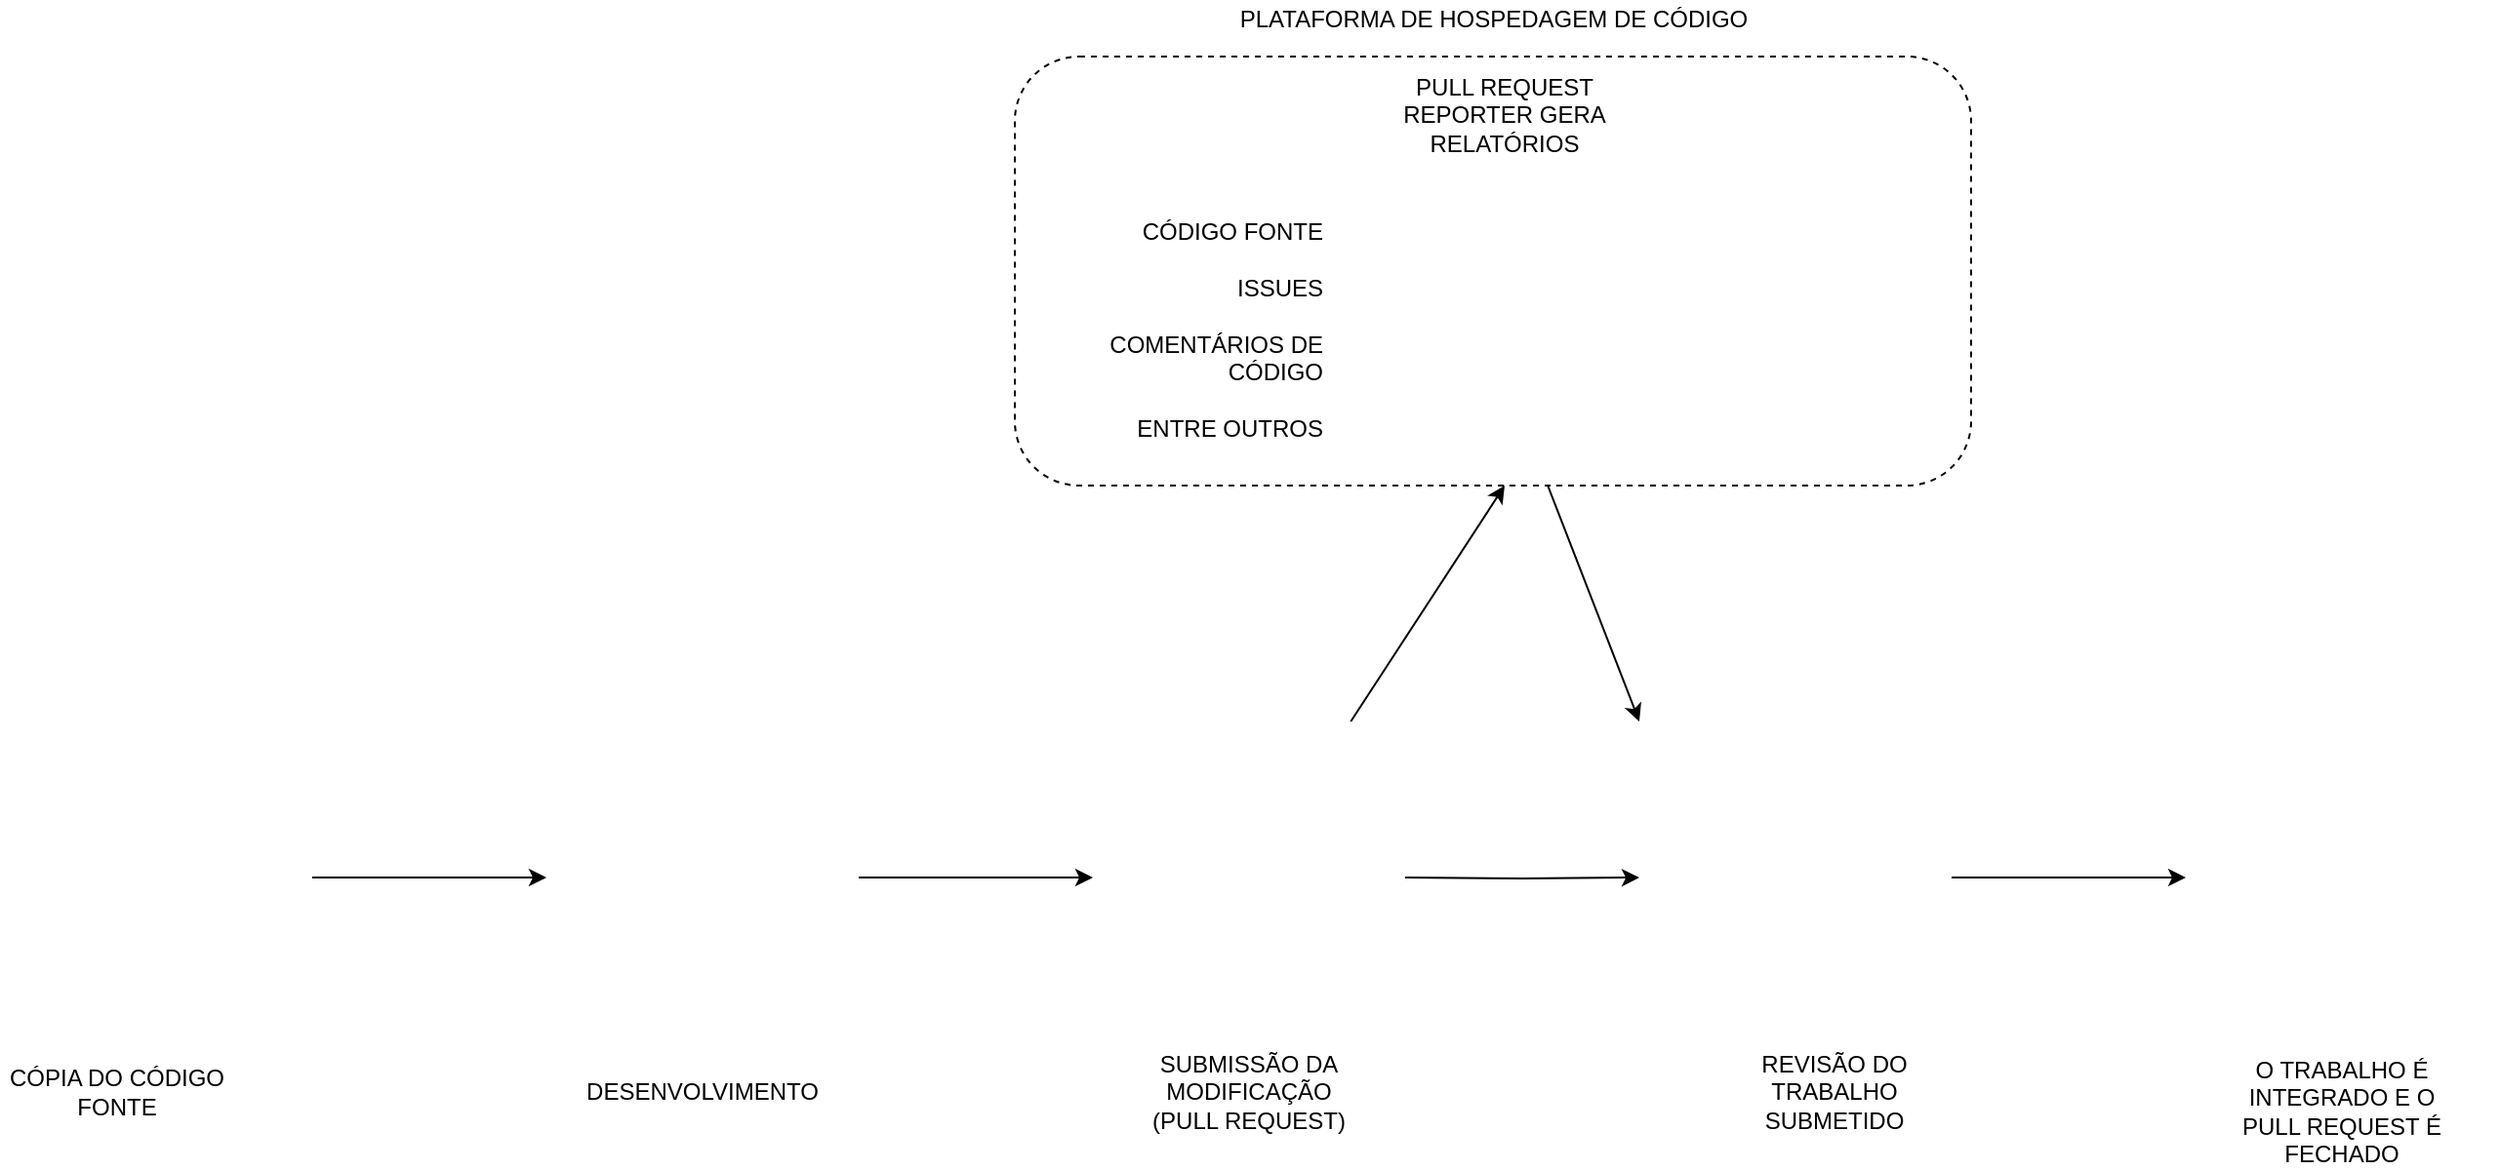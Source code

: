 <mxfile version="13.6.2" type="github">
  <diagram id="vQYcQPYjoPD-iY-7eiAd" name="Page-1">
    <mxGraphModel dx="2046" dy="1252" grid="1" gridSize="10" guides="1" tooltips="1" connect="1" arrows="1" fold="1" page="0" pageScale="1" pageWidth="1200" pageHeight="1920" math="0" shadow="0">
      <root>
        <mxCell id="0" />
        <mxCell id="1" parent="0" />
        <mxCell id="np7Iu7hjQM04xmOeGeqs-7" value="" style="edgeStyle=orthogonalEdgeStyle;rounded=0;orthogonalLoop=1;jettySize=auto;html=1;" parent="1" source="np7Iu7hjQM04xmOeGeqs-1" target="np7Iu7hjQM04xmOeGeqs-2" edge="1">
          <mxGeometry relative="1" as="geometry" />
        </mxCell>
        <mxCell id="np7Iu7hjQM04xmOeGeqs-1" value="" style="shape=image;html=1;verticalAlign=top;verticalLabelPosition=bottom;labelBackgroundColor=#ffffff;imageAspect=0;aspect=fixed;image=https://cdn4.iconfinder.com/data/icons/feather/24/git-branch-128.png" parent="1" vertex="1">
          <mxGeometry x="-280" y="360" width="160" height="160" as="geometry" />
        </mxCell>
        <mxCell id="np7Iu7hjQM04xmOeGeqs-8" value="" style="edgeStyle=orthogonalEdgeStyle;rounded=0;orthogonalLoop=1;jettySize=auto;html=1;" parent="1" source="np7Iu7hjQM04xmOeGeqs-2" edge="1">
          <mxGeometry relative="1" as="geometry">
            <mxPoint x="280" y="440" as="targetPoint" />
          </mxGeometry>
        </mxCell>
        <mxCell id="np7Iu7hjQM04xmOeGeqs-2" value="" style="shape=image;html=1;verticalAlign=top;verticalLabelPosition=bottom;labelBackgroundColor=#ffffff;imageAspect=0;aspect=fixed;image=https://cdn0.iconfinder.com/data/icons/software-engineering-and-video-gaming/512/77_hacker_user_gammer_programmer-128.png" parent="1" vertex="1">
          <mxGeometry y="360" width="160" height="160" as="geometry" />
        </mxCell>
        <mxCell id="np7Iu7hjQM04xmOeGeqs-9" value="" style="edgeStyle=orthogonalEdgeStyle;rounded=0;orthogonalLoop=1;jettySize=auto;html=1;" parent="1" target="np7Iu7hjQM04xmOeGeqs-5" edge="1">
          <mxGeometry relative="1" as="geometry">
            <mxPoint x="440" y="440" as="sourcePoint" />
          </mxGeometry>
        </mxCell>
        <mxCell id="np7Iu7hjQM04xmOeGeqs-10" value="" style="edgeStyle=orthogonalEdgeStyle;rounded=0;orthogonalLoop=1;jettySize=auto;html=1;" parent="1" source="np7Iu7hjQM04xmOeGeqs-5" target="np7Iu7hjQM04xmOeGeqs-6" edge="1">
          <mxGeometry relative="1" as="geometry" />
        </mxCell>
        <mxCell id="np7Iu7hjQM04xmOeGeqs-5" value="" style="shape=image;html=1;verticalAlign=top;verticalLabelPosition=bottom;labelBackgroundColor=#ffffff;imageAspect=0;aspect=fixed;image=https://cdn3.iconfinder.com/data/icons/customer-support-24/64/customer-feedback-review-satisfaction-contentment-128.png" parent="1" vertex="1">
          <mxGeometry x="560" y="360" width="160" height="160" as="geometry" />
        </mxCell>
        <mxCell id="np7Iu7hjQM04xmOeGeqs-6" value="" style="shape=image;html=1;verticalAlign=top;verticalLabelPosition=bottom;labelBackgroundColor=#ffffff;imageAspect=0;aspect=fixed;image=https://cdn1.iconfinder.com/data/icons/airline-flight-booking-mobile-app/15/true-check-accept-approve-128.png" parent="1" vertex="1">
          <mxGeometry x="840" y="360" width="160" height="160" as="geometry" />
        </mxCell>
        <mxCell id="w04RdTKsAli3Ws2ZV8WF-12" style="rounded=0;orthogonalLoop=1;jettySize=auto;html=1;entryX=0.5;entryY=1;entryDx=0;entryDy=0;" edge="1" parent="1" source="np7Iu7hjQM04xmOeGeqs-12" target="w04RdTKsAli3Ws2ZV8WF-3">
          <mxGeometry relative="1" as="geometry" />
        </mxCell>
        <mxCell id="np7Iu7hjQM04xmOeGeqs-12" value="" style="shape=image;html=1;verticalAlign=top;verticalLabelPosition=bottom;labelBackgroundColor=#ffffff;imageAspect=0;aspect=fixed;image=https://cdn0.iconfinder.com/data/icons/octicons/1024/git-pull-request-128.png" parent="1" vertex="1">
          <mxGeometry x="280" y="360" width="160" height="160" as="geometry" />
        </mxCell>
        <mxCell id="np7Iu7hjQM04xmOeGeqs-13" value="CÓPIA DO CÓDIGO FONTE" style="text;html=1;strokeColor=none;fillColor=none;align=center;verticalAlign=middle;whiteSpace=wrap;rounded=0;" parent="1" vertex="1">
          <mxGeometry x="-280" y="540" width="120" height="20" as="geometry" />
        </mxCell>
        <mxCell id="np7Iu7hjQM04xmOeGeqs-14" value="DESENVOLVIMENTO" style="text;html=1;strokeColor=none;fillColor=none;align=center;verticalAlign=middle;whiteSpace=wrap;rounded=0;" parent="1" vertex="1">
          <mxGeometry x="20" y="540" width="120" height="20" as="geometry" />
        </mxCell>
        <mxCell id="np7Iu7hjQM04xmOeGeqs-15" value="SUBMISSÃO DA MODIFICAÇÃO (PULL REQUEST)" style="text;html=1;strokeColor=none;fillColor=none;align=center;verticalAlign=middle;whiteSpace=wrap;rounded=0;" parent="1" vertex="1">
          <mxGeometry x="300" y="540" width="120" height="20" as="geometry" />
        </mxCell>
        <mxCell id="np7Iu7hjQM04xmOeGeqs-16" value="REVISÃO DO TRABALHO SUBMETIDO" style="text;html=1;strokeColor=none;fillColor=none;align=center;verticalAlign=middle;whiteSpace=wrap;rounded=0;" parent="1" vertex="1">
          <mxGeometry x="600" y="540" width="120" height="20" as="geometry" />
        </mxCell>
        <mxCell id="np7Iu7hjQM04xmOeGeqs-17" value="O TRABALHO É INTEGRADO E O PULL REQUEST É FECHADO" style="text;html=1;strokeColor=none;fillColor=none;align=center;verticalAlign=middle;whiteSpace=wrap;rounded=0;" parent="1" vertex="1">
          <mxGeometry x="860" y="540" width="120" height="40" as="geometry" />
        </mxCell>
        <mxCell id="w04RdTKsAli3Ws2ZV8WF-16" style="rounded=0;orthogonalLoop=1;jettySize=auto;html=1;exitX=0.638;exitY=1;exitDx=0;exitDy=0;entryX=0;entryY=0;entryDx=0;entryDy=0;exitPerimeter=0;" edge="1" parent="1" source="w04RdTKsAli3Ws2ZV8WF-3" target="np7Iu7hjQM04xmOeGeqs-5">
          <mxGeometry relative="1" as="geometry" />
        </mxCell>
        <mxCell id="w04RdTKsAli3Ws2ZV8WF-21" value="" style="group" vertex="1" connectable="0" parent="1">
          <mxGeometry x="240" y="39" width="490" height="200" as="geometry" />
        </mxCell>
        <mxCell id="w04RdTKsAli3Ws2ZV8WF-17" value="" style="group;dashed=1;" vertex="1" connectable="0" parent="w04RdTKsAli3Ws2ZV8WF-21">
          <mxGeometry width="490" height="200" as="geometry" />
        </mxCell>
        <mxCell id="w04RdTKsAli3Ws2ZV8WF-20" value="" style="rounded=1;whiteSpace=wrap;html=1;dashed=1;strokeColor=#000000;" vertex="1" parent="w04RdTKsAli3Ws2ZV8WF-17">
          <mxGeometry y="-20" width="490" height="220" as="geometry" />
        </mxCell>
        <mxCell id="w04RdTKsAli3Ws2ZV8WF-9" value="" style="group;" vertex="1" connectable="0" parent="w04RdTKsAli3Ws2ZV8WF-17">
          <mxGeometry x="171" width="320" height="200" as="geometry" />
        </mxCell>
        <mxCell id="w04RdTKsAli3Ws2ZV8WF-18" value="" style="group;" vertex="1" connectable="0" parent="w04RdTKsAli3Ws2ZV8WF-9">
          <mxGeometry width="160" height="200" as="geometry" />
        </mxCell>
        <mxCell id="w04RdTKsAli3Ws2ZV8WF-3" value="" style="shape=image;html=1;verticalAlign=top;verticalLabelPosition=bottom;labelBackgroundColor=#ffffff;imageAspect=0;aspect=fixed;image=https://cdn3.iconfinder.com/data/icons/school-172/512/analysis_research_search_analytic-128.png;strokeColor=none;" vertex="1" parent="w04RdTKsAli3Ws2ZV8WF-18">
          <mxGeometry y="40" width="160" height="160" as="geometry" />
        </mxCell>
        <mxCell id="w04RdTKsAli3Ws2ZV8WF-7" value="PULL REQUEST REPORTER GERA RELATÓRIOS" style="text;html=1;fillColor=none;align=center;verticalAlign=middle;whiteSpace=wrap;rounded=0;" vertex="1" parent="w04RdTKsAli3Ws2ZV8WF-18">
          <mxGeometry x="20" width="120" height="20" as="geometry" />
        </mxCell>
        <mxCell id="w04RdTKsAli3Ws2ZV8WF-8" value="&lt;div align=&quot;right&quot;&gt;CÓDIGO FONTE&lt;/div&gt;&lt;div align=&quot;right&quot;&gt;&lt;br&gt;&lt;/div&gt;&lt;div align=&quot;right&quot;&gt;ISSUES&lt;/div&gt;&lt;div align=&quot;right&quot;&gt;&lt;br&gt;&lt;/div&gt;&lt;div align=&quot;right&quot;&gt;COMENTÁRIOS DE CÓDIGO&lt;/div&gt;&lt;div align=&quot;right&quot;&gt;&lt;br&gt;&lt;/div&gt;&lt;div align=&quot;right&quot;&gt;ENTRE OUTROS&lt;br&gt;&lt;/div&gt;" style="text;html=1;fillColor=none;align=right;verticalAlign=middle;whiteSpace=wrap;rounded=0;" vertex="1" parent="w04RdTKsAli3Ws2ZV8WF-17">
          <mxGeometry y="40" width="160" height="160" as="geometry" />
        </mxCell>
        <mxCell id="w04RdTKsAli3Ws2ZV8WF-22" value="PLATAFORMA DE HOSPEDAGEM DE CÓDIGO" style="text;html=1;strokeColor=none;fillColor=none;align=center;verticalAlign=middle;whiteSpace=wrap;rounded=0;" vertex="1" parent="1">
          <mxGeometry x="347.5" y="-10" width="275" height="20" as="geometry" />
        </mxCell>
      </root>
    </mxGraphModel>
  </diagram>
</mxfile>
